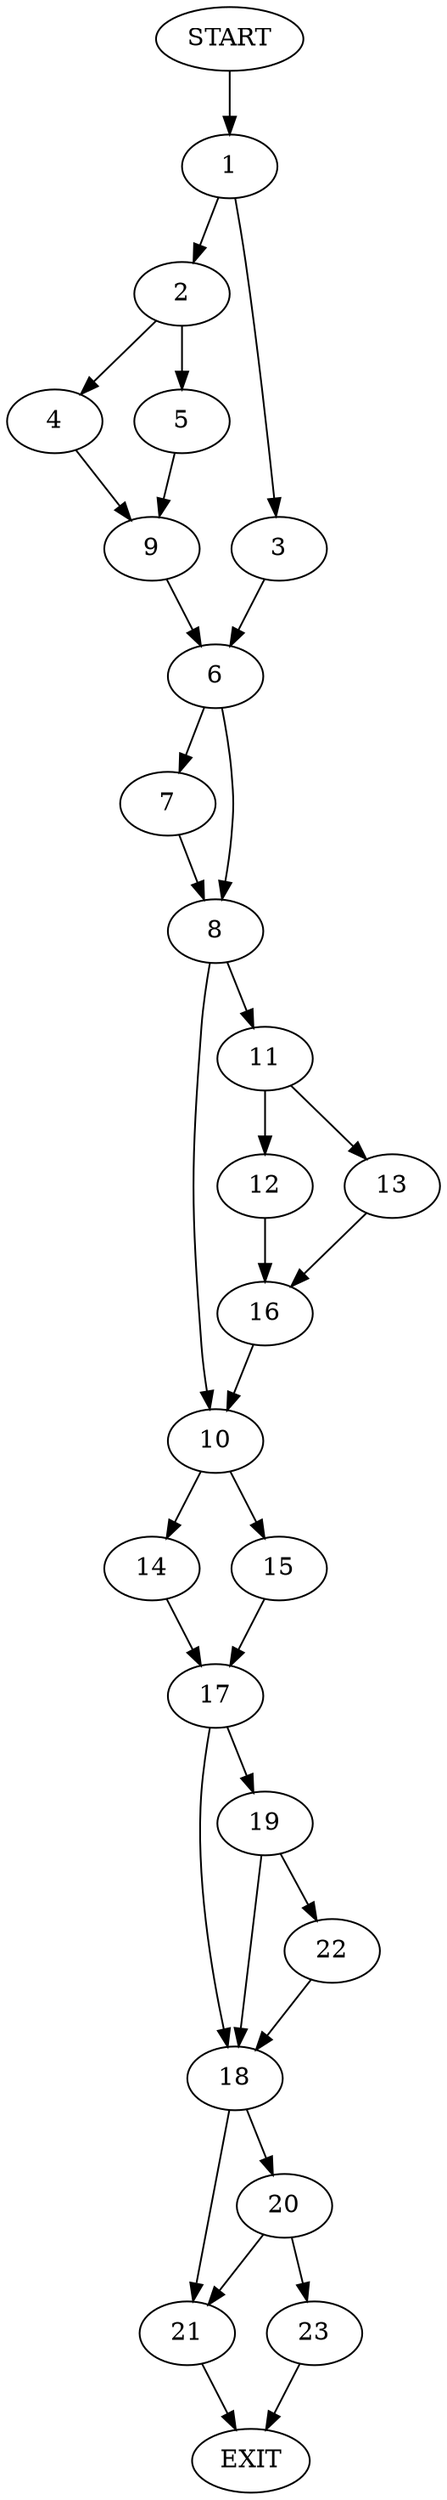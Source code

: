digraph {
0 [label="START"]
24 [label="EXIT"]
0 -> 1
1 -> 2
1 -> 3
2 -> 4
2 -> 5
3 -> 6
6 -> 7
6 -> 8
4 -> 9
5 -> 9
9 -> 6
7 -> 8
8 -> 10
8 -> 11
11 -> 12
11 -> 13
10 -> 14
10 -> 15
12 -> 16
13 -> 16
16 -> 10
14 -> 17
15 -> 17
17 -> 18
17 -> 19
18 -> 20
18 -> 21
19 -> 18
19 -> 22
22 -> 18
21 -> 24
20 -> 23
20 -> 21
23 -> 24
}
